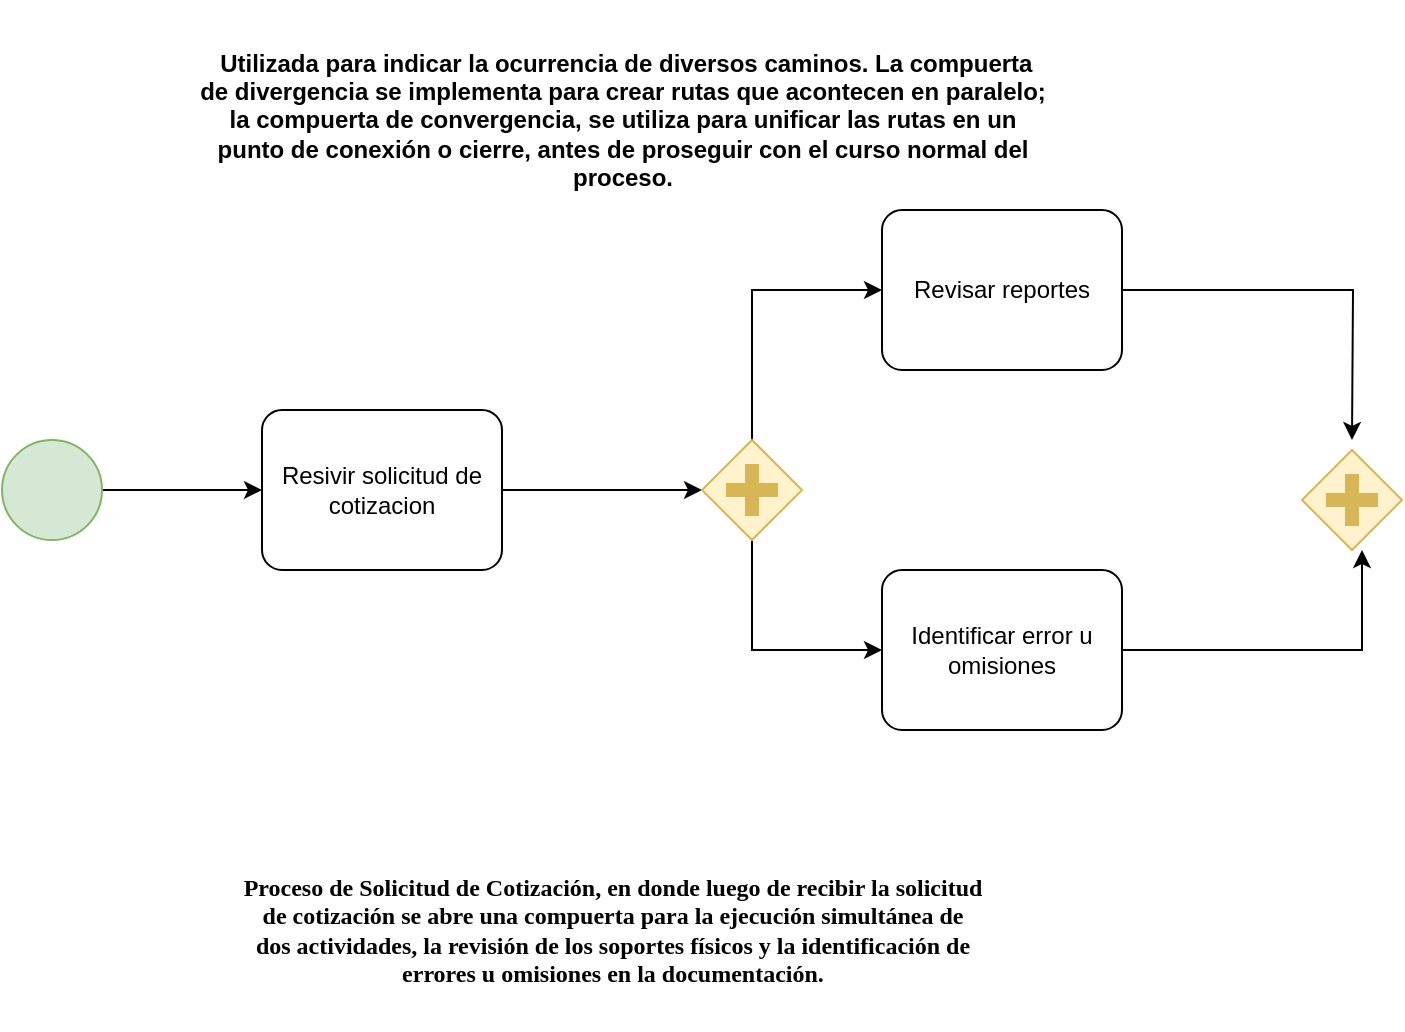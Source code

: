 <mxfile version="20.3.0" type="device"><diagram id="_iI80al29D_X8GqBWjR7" name="Página-1"><mxGraphModel dx="868" dy="553" grid="1" gridSize="10" guides="1" tooltips="1" connect="1" arrows="1" fold="1" page="1" pageScale="1" pageWidth="1169" pageHeight="827" math="0" shadow="0"><root><mxCell id="0"/><mxCell id="1" parent="0"/><mxCell id="gSnS8Y4Ajq--9ml3neJ9-21" value="" style="edgeStyle=orthogonalEdgeStyle;rounded=0;orthogonalLoop=1;jettySize=auto;html=1;fontFamily=Georgia;entryX=0;entryY=0.5;entryDx=0;entryDy=0;entryPerimeter=0;" edge="1" parent="1" source="gSnS8Y4Ajq--9ml3neJ9-2" target="gSnS8Y4Ajq--9ml3neJ9-32"><mxGeometry relative="1" as="geometry"><mxPoint x="370" y="270" as="targetPoint"/></mxGeometry></mxCell><mxCell id="gSnS8Y4Ajq--9ml3neJ9-2" value="Resivir solicitud de cotizacion" style="points=[[0.25,0,0],[0.5,0,0],[0.75,0,0],[1,0.25,0],[1,0.5,0],[1,0.75,0],[0.75,1,0],[0.5,1,0],[0.25,1,0],[0,0.75,0],[0,0.5,0],[0,0.25,0]];shape=mxgraph.bpmn.task;whiteSpace=wrap;rectStyle=rounded;size=10;taskMarker=abstract;" vertex="1" parent="1"><mxGeometry x="180" y="230" width="120" height="80" as="geometry"/></mxCell><mxCell id="gSnS8Y4Ajq--9ml3neJ9-14" value="&lt;h4&gt;&amp;nbsp;Utilizada para indicar la ocurrencia de diversos caminos. La compuerta&lt;br/&gt;de divergencia se implementa para crear rutas que acontecen en paralelo;&lt;br/&gt;la compuerta de convergencia, se utiliza para unificar las rutas en un&lt;br/&gt;punto de conexión o cierre, antes de proseguir con el curso normal del&lt;br/&gt;proceso.&lt;br&gt;&lt;/h4&gt;" style="text;html=1;align=center;verticalAlign=middle;resizable=0;points=[];autosize=1;strokeColor=none;fillColor=none;" vertex="1" parent="1"><mxGeometry x="135" y="25" width="450" height="120" as="geometry"/></mxCell><mxCell id="gSnS8Y4Ajq--9ml3neJ9-15" value="&lt;h4&gt;Proceso de Solicitud de Cotización, en donde luego de recibir la solicitud&lt;br/&gt;de cotización se abre una compuerta para la ejecución simultánea de&lt;br/&gt;dos actividades, la revisión de los soportes físicos y la identificación de&lt;br/&gt;errores u omisiones en la documentación.&lt;br&gt;&lt;/h4&gt;" style="text;html=1;align=center;verticalAlign=middle;resizable=0;points=[];autosize=1;strokeColor=none;fillColor=none;fontFamily=Georgia;" vertex="1" parent="1"><mxGeometry x="120" y="440" width="470" height="100" as="geometry"/></mxCell><mxCell id="gSnS8Y4Ajq--9ml3neJ9-25" value="" style="edgeStyle=orthogonalEdgeStyle;rounded=0;orthogonalLoop=1;jettySize=auto;html=1;fontFamily=Georgia;" edge="1" parent="1" source="gSnS8Y4Ajq--9ml3neJ9-17"><mxGeometry relative="1" as="geometry"><mxPoint x="730" y="300" as="targetPoint"/><Array as="points"><mxPoint x="730" y="350"/></Array></mxGeometry></mxCell><mxCell id="gSnS8Y4Ajq--9ml3neJ9-17" value="Identificar error u omisiones" style="points=[[0.25,0,0],[0.5,0,0],[0.75,0,0],[1,0.25,0],[1,0.5,0],[1,0.75,0],[0.75,1,0],[0.5,1,0],[0.25,1,0],[0,0.75,0],[0,0.5,0],[0,0.25,0]];shape=mxgraph.bpmn.task;whiteSpace=wrap;rectStyle=rounded;size=10;taskMarker=abstract;" vertex="1" parent="1"><mxGeometry x="490" y="310" width="120" height="80" as="geometry"/></mxCell><mxCell id="gSnS8Y4Ajq--9ml3neJ9-26" style="edgeStyle=orthogonalEdgeStyle;rounded=0;orthogonalLoop=1;jettySize=auto;html=1;entryX=0.5;entryY=0;entryDx=0;entryDy=0;entryPerimeter=0;fontFamily=Georgia;" edge="1" parent="1" source="gSnS8Y4Ajq--9ml3neJ9-18"><mxGeometry relative="1" as="geometry"><mxPoint x="725" y="245" as="targetPoint"/></mxGeometry></mxCell><mxCell id="gSnS8Y4Ajq--9ml3neJ9-18" value="Revisar reportes" style="points=[[0.25,0,0],[0.5,0,0],[0.75,0,0],[1,0.25,0],[1,0.5,0],[1,0.75,0],[0.75,1,0],[0.5,1,0],[0.25,1,0],[0,0.75,0],[0,0.5,0],[0,0.25,0]];shape=mxgraph.bpmn.task;whiteSpace=wrap;rectStyle=rounded;size=10;taskMarker=abstract;" vertex="1" parent="1"><mxGeometry x="490" y="130" width="120" height="80" as="geometry"/></mxCell><mxCell id="gSnS8Y4Ajq--9ml3neJ9-31" value="" style="edgeStyle=orthogonalEdgeStyle;rounded=0;orthogonalLoop=1;jettySize=auto;html=1;fontFamily=Georgia;" edge="1" parent="1" source="gSnS8Y4Ajq--9ml3neJ9-30" target="gSnS8Y4Ajq--9ml3neJ9-2"><mxGeometry relative="1" as="geometry"/></mxCell><mxCell id="gSnS8Y4Ajq--9ml3neJ9-30" value="" style="points=[[0.145,0.145,0],[0.5,0,0],[0.855,0.145,0],[1,0.5,0],[0.855,0.855,0],[0.5,1,0],[0.145,0.855,0],[0,0.5,0]];shape=mxgraph.bpmn.event;html=1;verticalLabelPosition=bottom;labelBackgroundColor=#ffffff;verticalAlign=top;align=center;perimeter=ellipsePerimeter;outlineConnect=0;aspect=fixed;outline=standard;symbol=general;fontFamily=Georgia;fillColor=#d5e8d4;strokeColor=#82b366;" vertex="1" parent="1"><mxGeometry x="50" y="245" width="50" height="50" as="geometry"/></mxCell><mxCell id="gSnS8Y4Ajq--9ml3neJ9-33" style="edgeStyle=orthogonalEdgeStyle;rounded=0;orthogonalLoop=1;jettySize=auto;html=1;entryX=0;entryY=0.5;entryDx=0;entryDy=0;entryPerimeter=0;fontFamily=Georgia;" edge="1" parent="1" source="gSnS8Y4Ajq--9ml3neJ9-32" target="gSnS8Y4Ajq--9ml3neJ9-17"><mxGeometry relative="1" as="geometry"><Array as="points"><mxPoint x="425" y="350"/></Array></mxGeometry></mxCell><mxCell id="gSnS8Y4Ajq--9ml3neJ9-34" style="edgeStyle=orthogonalEdgeStyle;rounded=0;orthogonalLoop=1;jettySize=auto;html=1;entryX=0;entryY=0.5;entryDx=0;entryDy=0;entryPerimeter=0;fontFamily=Georgia;" edge="1" parent="1" source="gSnS8Y4Ajq--9ml3neJ9-32" target="gSnS8Y4Ajq--9ml3neJ9-18"><mxGeometry relative="1" as="geometry"><Array as="points"><mxPoint x="425" y="170"/></Array></mxGeometry></mxCell><mxCell id="gSnS8Y4Ajq--9ml3neJ9-32" value="" style="points=[[0.25,0.25,0],[0.5,0,0],[0.75,0.25,0],[1,0.5,0],[0.75,0.75,0],[0.5,1,0],[0.25,0.75,0],[0,0.5,0]];shape=mxgraph.bpmn.gateway2;html=1;verticalLabelPosition=bottom;labelBackgroundColor=#ffffff;verticalAlign=top;align=center;perimeter=rhombusPerimeter;outlineConnect=0;outline=none;symbol=none;gwType=parallel;fontFamily=Georgia;fillColor=#fff2cc;strokeColor=#d6b656;" vertex="1" parent="1"><mxGeometry x="400" y="245" width="50" height="50" as="geometry"/></mxCell><mxCell id="gSnS8Y4Ajq--9ml3neJ9-35" value="" style="points=[[0.25,0.25,0],[0.5,0,0],[0.75,0.25,0],[1,0.5,0],[0.75,0.75,0],[0.5,1,0],[0.25,0.75,0],[0,0.5,0]];shape=mxgraph.bpmn.gateway2;html=1;verticalLabelPosition=bottom;labelBackgroundColor=#ffffff;verticalAlign=top;align=center;perimeter=rhombusPerimeter;outlineConnect=0;outline=none;symbol=none;gwType=parallel;fontFamily=Georgia;fillColor=#fff2cc;strokeColor=#d6b656;" vertex="1" parent="1"><mxGeometry x="700" y="250" width="50" height="50" as="geometry"/></mxCell></root></mxGraphModel></diagram></mxfile>